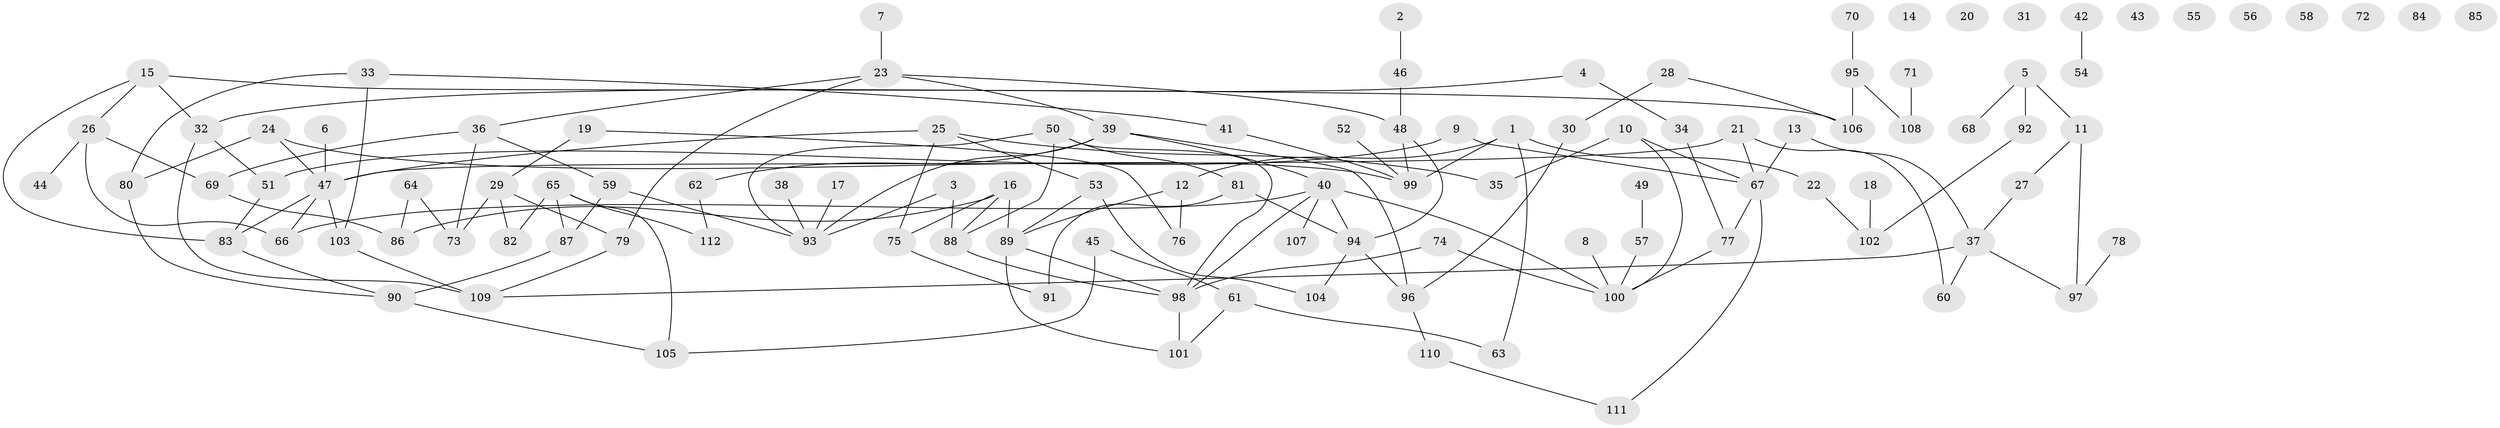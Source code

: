 // Generated by graph-tools (version 1.1) at 2025/25/03/09/25 03:25:21]
// undirected, 112 vertices, 145 edges
graph export_dot {
graph [start="1"]
  node [color=gray90,style=filled];
  1;
  2;
  3;
  4;
  5;
  6;
  7;
  8;
  9;
  10;
  11;
  12;
  13;
  14;
  15;
  16;
  17;
  18;
  19;
  20;
  21;
  22;
  23;
  24;
  25;
  26;
  27;
  28;
  29;
  30;
  31;
  32;
  33;
  34;
  35;
  36;
  37;
  38;
  39;
  40;
  41;
  42;
  43;
  44;
  45;
  46;
  47;
  48;
  49;
  50;
  51;
  52;
  53;
  54;
  55;
  56;
  57;
  58;
  59;
  60;
  61;
  62;
  63;
  64;
  65;
  66;
  67;
  68;
  69;
  70;
  71;
  72;
  73;
  74;
  75;
  76;
  77;
  78;
  79;
  80;
  81;
  82;
  83;
  84;
  85;
  86;
  87;
  88;
  89;
  90;
  91;
  92;
  93;
  94;
  95;
  96;
  97;
  98;
  99;
  100;
  101;
  102;
  103;
  104;
  105;
  106;
  107;
  108;
  109;
  110;
  111;
  112;
  1 -- 12;
  1 -- 22;
  1 -- 63;
  1 -- 99;
  2 -- 46;
  3 -- 88;
  3 -- 93;
  4 -- 32;
  4 -- 34;
  5 -- 11;
  5 -- 68;
  5 -- 92;
  6 -- 47;
  7 -- 23;
  8 -- 100;
  9 -- 51;
  9 -- 67;
  10 -- 35;
  10 -- 67;
  10 -- 100;
  11 -- 27;
  11 -- 97;
  12 -- 76;
  12 -- 89;
  13 -- 37;
  13 -- 67;
  15 -- 26;
  15 -- 32;
  15 -- 83;
  15 -- 106;
  16 -- 75;
  16 -- 86;
  16 -- 88;
  16 -- 89;
  17 -- 93;
  18 -- 102;
  19 -- 29;
  19 -- 76;
  21 -- 47;
  21 -- 60;
  21 -- 67;
  22 -- 102;
  23 -- 36;
  23 -- 39;
  23 -- 48;
  23 -- 79;
  24 -- 47;
  24 -- 80;
  24 -- 99;
  25 -- 35;
  25 -- 47;
  25 -- 53;
  25 -- 75;
  26 -- 44;
  26 -- 66;
  26 -- 69;
  27 -- 37;
  28 -- 30;
  28 -- 106;
  29 -- 73;
  29 -- 79;
  29 -- 82;
  30 -- 96;
  32 -- 51;
  32 -- 109;
  33 -- 41;
  33 -- 80;
  33 -- 103;
  34 -- 77;
  36 -- 59;
  36 -- 69;
  36 -- 73;
  37 -- 60;
  37 -- 97;
  37 -- 109;
  38 -- 93;
  39 -- 40;
  39 -- 62;
  39 -- 93;
  39 -- 96;
  40 -- 66;
  40 -- 94;
  40 -- 98;
  40 -- 100;
  40 -- 107;
  41 -- 99;
  42 -- 54;
  45 -- 61;
  45 -- 105;
  46 -- 48;
  47 -- 66;
  47 -- 83;
  47 -- 103;
  48 -- 94;
  48 -- 99;
  49 -- 57;
  50 -- 81;
  50 -- 88;
  50 -- 93;
  50 -- 98;
  51 -- 83;
  52 -- 99;
  53 -- 89;
  53 -- 104;
  57 -- 100;
  59 -- 87;
  59 -- 93;
  61 -- 63;
  61 -- 101;
  62 -- 112;
  64 -- 73;
  64 -- 86;
  65 -- 82;
  65 -- 87;
  65 -- 105;
  65 -- 112;
  67 -- 77;
  67 -- 111;
  69 -- 86;
  70 -- 95;
  71 -- 108;
  74 -- 98;
  74 -- 100;
  75 -- 91;
  77 -- 100;
  78 -- 97;
  79 -- 109;
  80 -- 90;
  81 -- 91;
  81 -- 94;
  83 -- 90;
  87 -- 90;
  88 -- 98;
  89 -- 98;
  89 -- 101;
  90 -- 105;
  92 -- 102;
  94 -- 96;
  94 -- 104;
  95 -- 106;
  95 -- 108;
  96 -- 110;
  98 -- 101;
  103 -- 109;
  110 -- 111;
}
